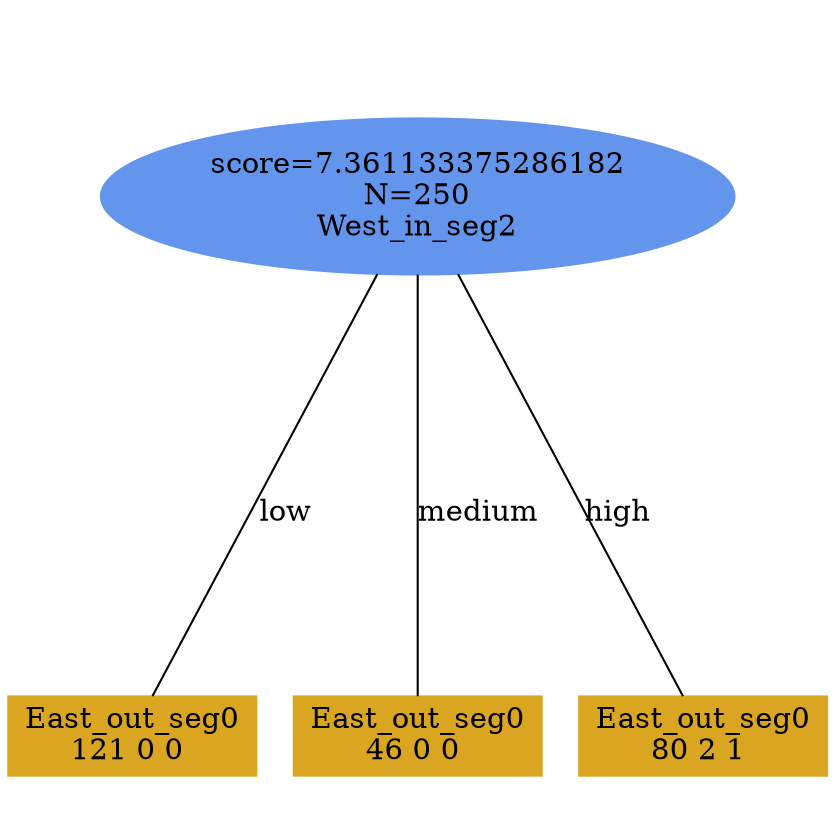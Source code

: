digraph "DD" {
size = "7.5,10"
ratio=1.0;
center = true;
edge [dir = none];
{ rank = same; node [shape=ellipse, style=filled, color=cornflowerblue];"1503" [label="score=7.361133375286182\nN=250\nWest_in_seg2"];}
{ rank = same; node [shape=box, style=filled, color=goldenrod];"1504" [label="East_out_seg0\n121 0 0 "];}
{ rank = same; node [shape=box, style=filled, color=goldenrod];"1505" [label="East_out_seg0\n46 0 0 "];}
{ rank = same; node [shape=box, style=filled, color=goldenrod];"1506" [label="East_out_seg0\n80 2 1 "];}
"1503" -> "1504" [label = "low"];
"1503" -> "1505" [label = "medium"];
"1503" -> "1506" [label = "high"];

}